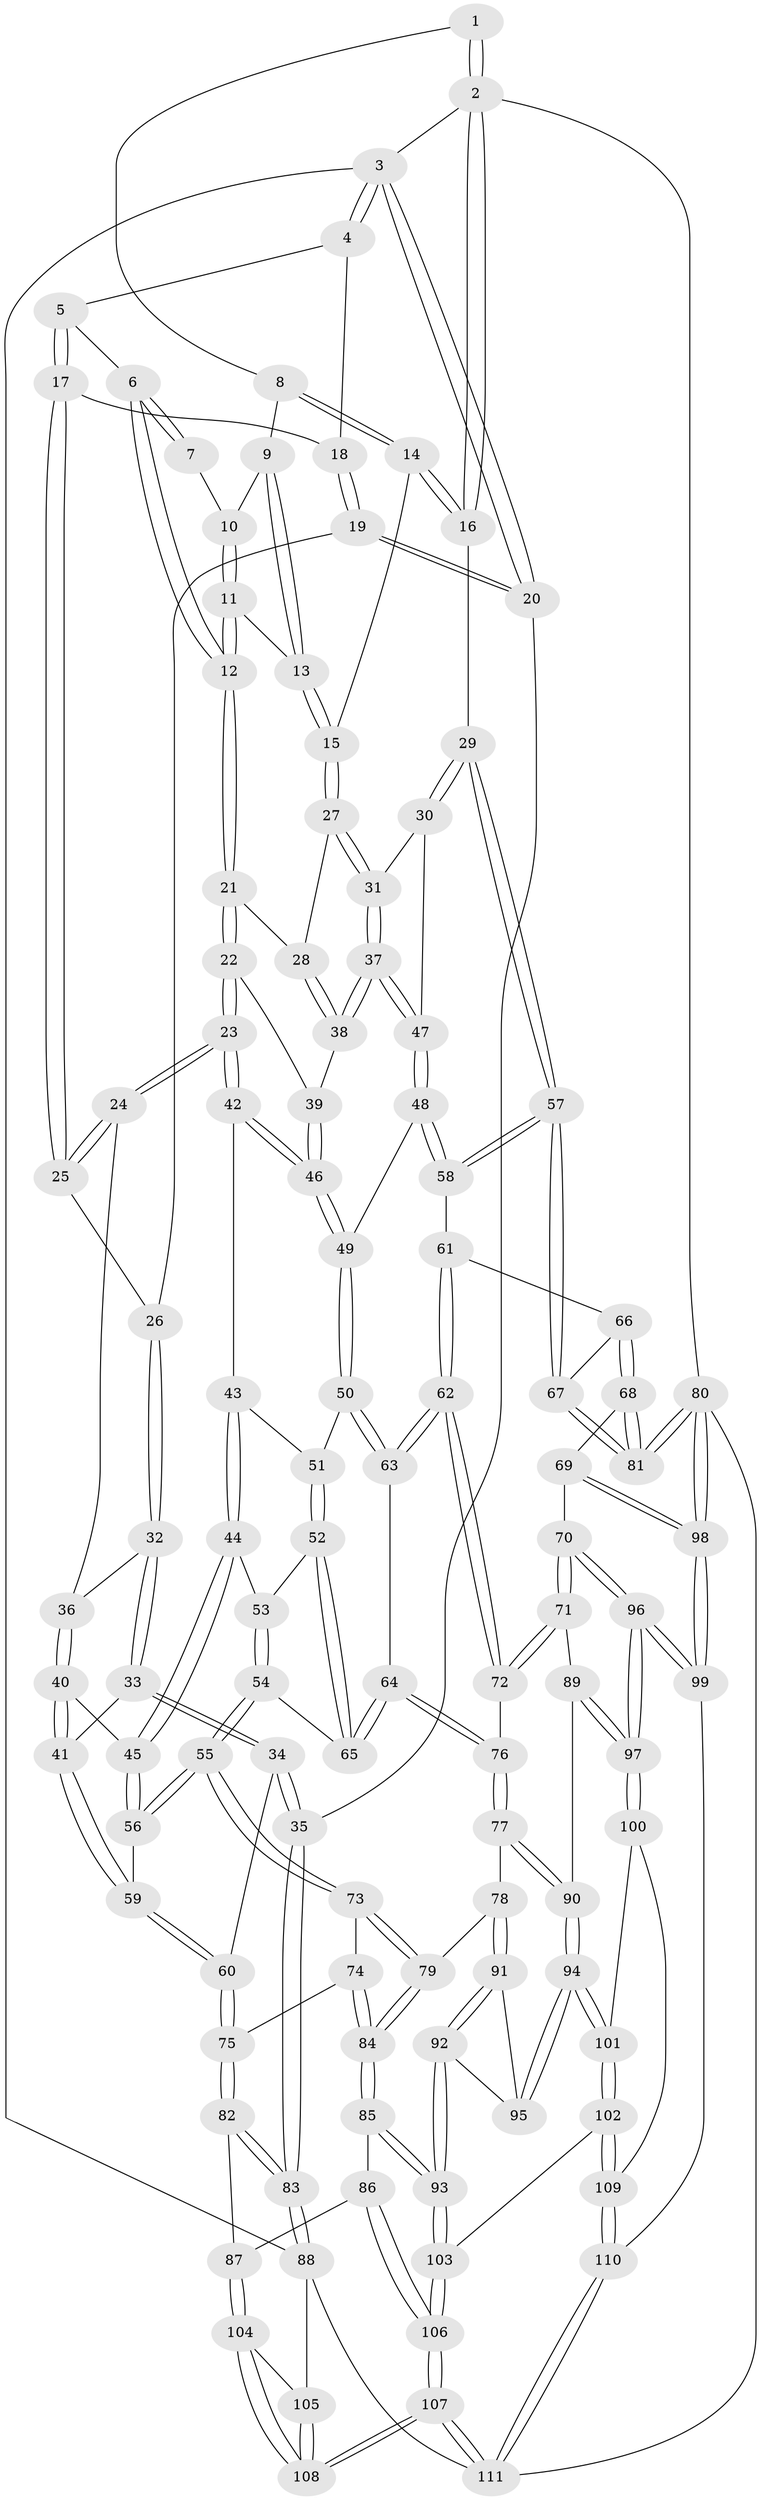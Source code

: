 // Generated by graph-tools (version 1.1) at 2025/00/03/09/25 05:00:09]
// undirected, 111 vertices, 274 edges
graph export_dot {
graph [start="1"]
  node [color=gray90,style=filled];
  1 [pos="+0.7791217237155018+0"];
  2 [pos="+1+0"];
  3 [pos="+0+0"];
  4 [pos="+0+0"];
  5 [pos="+0.4203260474530864+0"];
  6 [pos="+0.5289779627269081+0"];
  7 [pos="+0.6272894243095427+0"];
  8 [pos="+0.8733121590349066+0.04450812991822947"];
  9 [pos="+0.8288216535036362+0.07438049424073723"];
  10 [pos="+0.7844929113063438+0.0869951323805913"];
  11 [pos="+0.7514388704086622+0.13089047037086196"];
  12 [pos="+0.5760589099126102+0.10520306626061848"];
  13 [pos="+0.804939917843729+0.18066341910311176"];
  14 [pos="+0.974519702356892+0.1496128609375187"];
  15 [pos="+0.8222929541776974+0.20508406206277768"];
  16 [pos="+1+0.21403897293779237"];
  17 [pos="+0.2944212046689001+0.06367901813470007"];
  18 [pos="+0.12577437632666738+0.08058423430386717"];
  19 [pos="+0.0814174587266283+0.18082897564681227"];
  20 [pos="+0+0.22944060090777793"];
  21 [pos="+0.5642302992897479+0.1862254578211278"];
  22 [pos="+0.5574251361572727+0.2006677009733938"];
  23 [pos="+0.5168639223256104+0.24766690358654284"];
  24 [pos="+0.35958694093027516+0.24076404909084048"];
  25 [pos="+0.29141804130971444+0.1494734507367755"];
  26 [pos="+0.15246872239424572+0.22406817110437457"];
  27 [pos="+0.8078619350601705+0.23275558082830425"];
  28 [pos="+0.7764575775236583+0.251493274816402"];
  29 [pos="+1+0.3439482465083657"];
  30 [pos="+0.9431431339203051+0.342681013896976"];
  31 [pos="+0.8530641405132576+0.29415902529196464"];
  32 [pos="+0.16741170777297762+0.27518950965466055"];
  33 [pos="+0.14896158618420674+0.3731197769938824"];
  34 [pos="+0.03290191309956126+0.4144421643413591"];
  35 [pos="+0+0.4500884915595415"];
  36 [pos="+0.31849779047692733+0.2989070967095597"];
  37 [pos="+0.7960904426527647+0.3783802027110896"];
  38 [pos="+0.7563683229051131+0.3152570193564459"];
  39 [pos="+0.6935432651340819+0.33349023056382693"];
  40 [pos="+0.3097499734215838+0.36053538272020774"];
  41 [pos="+0.2115027344858994+0.4114270575877147"];
  42 [pos="+0.5165535114833189+0.2991068751678157"];
  43 [pos="+0.5012486754297888+0.3410571486302319"];
  44 [pos="+0.39096821353560196+0.4156522283940431"];
  45 [pos="+0.36679025210940996+0.4176521154927078"];
  46 [pos="+0.6711984391605281+0.4339440737477028"];
  47 [pos="+0.8041242420076078+0.40835756009158514"];
  48 [pos="+0.8001633285591232+0.4200363666486729"];
  49 [pos="+0.6717069046788166+0.4354810784138299"];
  50 [pos="+0.6641066129050223+0.4537477375514802"];
  51 [pos="+0.5148852607494626+0.41209661184548874"];
  52 [pos="+0.5152445053374561+0.49869837433218855"];
  53 [pos="+0.41992549745072144+0.45375067285900467"];
  54 [pos="+0.4085491538097573+0.5641793968334188"];
  55 [pos="+0.3944634904187878+0.5710946764074625"];
  56 [pos="+0.3482625663301764+0.4618869798269175"];
  57 [pos="+1+0.35706647101196526"];
  58 [pos="+0.8206587667948406+0.4633067321816621"];
  59 [pos="+0.23349678742726995+0.5098097636613889"];
  60 [pos="+0.22441574925032023+0.5498346897368548"];
  61 [pos="+0.8249536319427612+0.492863180078287"];
  62 [pos="+0.7292779034942704+0.5712001649272753"];
  63 [pos="+0.6594833723865695+0.4717555890067612"];
  64 [pos="+0.5386608088996087+0.5414835936575532"];
  65 [pos="+0.5261436359443136+0.5338176629104847"];
  66 [pos="+0.847028871962938+0.5097775846699152"];
  67 [pos="+1+0.5292405359429017"];
  68 [pos="+0.8729864016482758+0.7150342782924572"];
  69 [pos="+0.864847314063364+0.7178182839058274"];
  70 [pos="+0.836035582913953+0.718470487248202"];
  71 [pos="+0.7896792714630096+0.7087661788998468"];
  72 [pos="+0.724573646498575+0.6361546865212709"];
  73 [pos="+0.39064261754897567+0.576151910809696"];
  74 [pos="+0.2742049244900749+0.6067835975265462"];
  75 [pos="+0.22255450954330255+0.5808679518817496"];
  76 [pos="+0.5739153799433037+0.6422770591957978"];
  77 [pos="+0.5473861641888338+0.6906447926935605"];
  78 [pos="+0.4599332458673833+0.6988588367545667"];
  79 [pos="+0.4333394113466339+0.6815163840774309"];
  80 [pos="+1+1"];
  81 [pos="+1+0.690570366857725"];
  82 [pos="+0.047173261341271755+0.6722032759787322"];
  83 [pos="+0+0.6785564767671821"];
  84 [pos="+0.31136287563141396+0.7210676687124233"];
  85 [pos="+0.2963681642731316+0.7938604040986181"];
  86 [pos="+0.24774775838449717+0.8057461480059717"];
  87 [pos="+0.23451254456679127+0.8059979268901742"];
  88 [pos="+0+0.7151318232963654"];
  89 [pos="+0.7093860512711662+0.7784170224450301"];
  90 [pos="+0.5765027607181604+0.7799017197134628"];
  91 [pos="+0.4397774115839055+0.7479885310750921"];
  92 [pos="+0.4114479259135438+0.806152736464158"];
  93 [pos="+0.37334204000054827+0.8453996840515114"];
  94 [pos="+0.5682255516744321+0.8020900552213637"];
  95 [pos="+0.5117158168622208+0.800609495455424"];
  96 [pos="+0.722738344122082+1"];
  97 [pos="+0.6936907363769361+1"];
  98 [pos="+0.8829433398210732+1"];
  99 [pos="+0.7739804568705648+1"];
  100 [pos="+0.5847062243563028+0.8907015038635355"];
  101 [pos="+0.563874769331838+0.8578883654122788"];
  102 [pos="+0.4113778358949563+0.8991463767423349"];
  103 [pos="+0.3884815532468786+0.8843300913798345"];
  104 [pos="+0.17962375122849075+0.8817031066323802"];
  105 [pos="+0+0.8205237074658924"];
  106 [pos="+0.26843253995158156+1"];
  107 [pos="+0.192866550185755+1"];
  108 [pos="+0.16513444065739358+1"];
  109 [pos="+0.4553529496443737+0.9926354720860416"];
  110 [pos="+0.5097072123667519+1"];
  111 [pos="+0.18344820625656233+1"];
  1 -- 2;
  1 -- 2;
  1 -- 8;
  2 -- 3;
  2 -- 16;
  2 -- 16;
  2 -- 80;
  3 -- 4;
  3 -- 4;
  3 -- 20;
  3 -- 20;
  3 -- 88;
  4 -- 5;
  4 -- 18;
  5 -- 6;
  5 -- 17;
  5 -- 17;
  6 -- 7;
  6 -- 7;
  6 -- 12;
  6 -- 12;
  7 -- 10;
  8 -- 9;
  8 -- 14;
  8 -- 14;
  9 -- 10;
  9 -- 13;
  9 -- 13;
  10 -- 11;
  10 -- 11;
  11 -- 12;
  11 -- 12;
  11 -- 13;
  12 -- 21;
  12 -- 21;
  13 -- 15;
  13 -- 15;
  14 -- 15;
  14 -- 16;
  14 -- 16;
  15 -- 27;
  15 -- 27;
  16 -- 29;
  17 -- 18;
  17 -- 25;
  17 -- 25;
  18 -- 19;
  18 -- 19;
  19 -- 20;
  19 -- 20;
  19 -- 26;
  20 -- 35;
  21 -- 22;
  21 -- 22;
  21 -- 28;
  22 -- 23;
  22 -- 23;
  22 -- 39;
  23 -- 24;
  23 -- 24;
  23 -- 42;
  23 -- 42;
  24 -- 25;
  24 -- 25;
  24 -- 36;
  25 -- 26;
  26 -- 32;
  26 -- 32;
  27 -- 28;
  27 -- 31;
  27 -- 31;
  28 -- 38;
  28 -- 38;
  29 -- 30;
  29 -- 30;
  29 -- 57;
  29 -- 57;
  30 -- 31;
  30 -- 47;
  31 -- 37;
  31 -- 37;
  32 -- 33;
  32 -- 33;
  32 -- 36;
  33 -- 34;
  33 -- 34;
  33 -- 41;
  34 -- 35;
  34 -- 35;
  34 -- 60;
  35 -- 83;
  35 -- 83;
  36 -- 40;
  36 -- 40;
  37 -- 38;
  37 -- 38;
  37 -- 47;
  37 -- 47;
  38 -- 39;
  39 -- 46;
  39 -- 46;
  40 -- 41;
  40 -- 41;
  40 -- 45;
  41 -- 59;
  41 -- 59;
  42 -- 43;
  42 -- 46;
  42 -- 46;
  43 -- 44;
  43 -- 44;
  43 -- 51;
  44 -- 45;
  44 -- 45;
  44 -- 53;
  45 -- 56;
  45 -- 56;
  46 -- 49;
  46 -- 49;
  47 -- 48;
  47 -- 48;
  48 -- 49;
  48 -- 58;
  48 -- 58;
  49 -- 50;
  49 -- 50;
  50 -- 51;
  50 -- 63;
  50 -- 63;
  51 -- 52;
  51 -- 52;
  52 -- 53;
  52 -- 65;
  52 -- 65;
  53 -- 54;
  53 -- 54;
  54 -- 55;
  54 -- 55;
  54 -- 65;
  55 -- 56;
  55 -- 56;
  55 -- 73;
  55 -- 73;
  56 -- 59;
  57 -- 58;
  57 -- 58;
  57 -- 67;
  57 -- 67;
  58 -- 61;
  59 -- 60;
  59 -- 60;
  60 -- 75;
  60 -- 75;
  61 -- 62;
  61 -- 62;
  61 -- 66;
  62 -- 63;
  62 -- 63;
  62 -- 72;
  62 -- 72;
  63 -- 64;
  64 -- 65;
  64 -- 65;
  64 -- 76;
  64 -- 76;
  66 -- 67;
  66 -- 68;
  66 -- 68;
  67 -- 81;
  67 -- 81;
  68 -- 69;
  68 -- 81;
  68 -- 81;
  69 -- 70;
  69 -- 98;
  69 -- 98;
  70 -- 71;
  70 -- 71;
  70 -- 96;
  70 -- 96;
  71 -- 72;
  71 -- 72;
  71 -- 89;
  72 -- 76;
  73 -- 74;
  73 -- 79;
  73 -- 79;
  74 -- 75;
  74 -- 84;
  74 -- 84;
  75 -- 82;
  75 -- 82;
  76 -- 77;
  76 -- 77;
  77 -- 78;
  77 -- 90;
  77 -- 90;
  78 -- 79;
  78 -- 91;
  78 -- 91;
  79 -- 84;
  79 -- 84;
  80 -- 81;
  80 -- 81;
  80 -- 98;
  80 -- 98;
  80 -- 111;
  82 -- 83;
  82 -- 83;
  82 -- 87;
  83 -- 88;
  83 -- 88;
  84 -- 85;
  84 -- 85;
  85 -- 86;
  85 -- 93;
  85 -- 93;
  86 -- 87;
  86 -- 106;
  86 -- 106;
  87 -- 104;
  87 -- 104;
  88 -- 105;
  88 -- 111;
  89 -- 90;
  89 -- 97;
  89 -- 97;
  90 -- 94;
  90 -- 94;
  91 -- 92;
  91 -- 92;
  91 -- 95;
  92 -- 93;
  92 -- 93;
  92 -- 95;
  93 -- 103;
  93 -- 103;
  94 -- 95;
  94 -- 95;
  94 -- 101;
  94 -- 101;
  96 -- 97;
  96 -- 97;
  96 -- 99;
  96 -- 99;
  97 -- 100;
  97 -- 100;
  98 -- 99;
  98 -- 99;
  99 -- 110;
  100 -- 101;
  100 -- 109;
  101 -- 102;
  101 -- 102;
  102 -- 103;
  102 -- 109;
  102 -- 109;
  103 -- 106;
  103 -- 106;
  104 -- 105;
  104 -- 108;
  104 -- 108;
  105 -- 108;
  105 -- 108;
  106 -- 107;
  106 -- 107;
  107 -- 108;
  107 -- 108;
  107 -- 111;
  107 -- 111;
  109 -- 110;
  109 -- 110;
  110 -- 111;
  110 -- 111;
}
